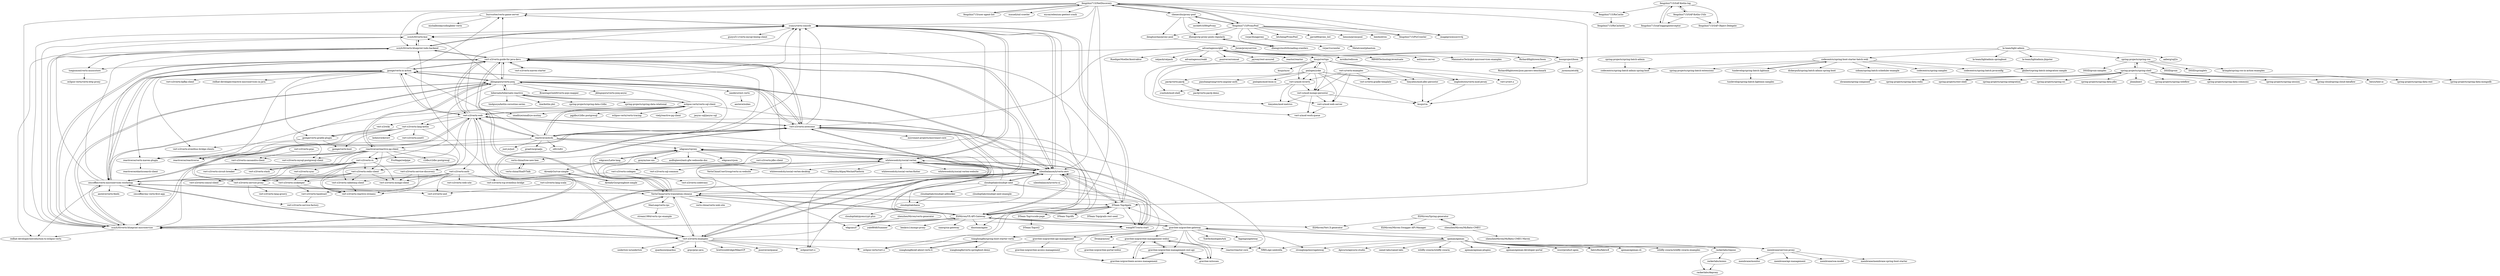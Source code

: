 digraph G {
"burrsutter/vertx-game-server" -> "yunyu/vertx-console"
"burrsutter/vertx-game-server" -> "sczyh30/vertx-kue"
"burrsutter/vertx-game-server" -> "michalboska/codingbeer-vertx"
"jponge/vertx-in-action" -> "vert-x3/vertx-guide-for-java-devs"
"jponge/vertx-in-action" -> "jklingsporn/vertx-jooq"
"jponge/vertx-in-action" -> "reactiverse/reactiverse"
"jponge/vertx-in-action" -> "vert-x3/vertx-kafka-client"
"jponge/vertx-in-action" -> "cescoffier/vertx-microservices-workshop"
"jponge/vertx-in-action" -> "vert-x3/vertx-eventbus-bridge-clients"
"jponge/vertx-in-action" -> "vert-x3/vertx-awesome"
"jponge/vertx-in-action" -> "burrsutter/vertx-game-server"
"jponge/vertx-in-action" -> "jponge/vertx-gradle-plugin"
"jponge/vertx-in-action" -> "vert-x3/vertx-web"
"jponge/vertx-in-action" -> "redhat-developer/reactive-microservices-in-java"
"jponge/vertx-in-action" -> "reactiverse/vertx-maven-plugin"
"vert-x3/vertx-awesome" -> "vert-x3/vertx-examples"
"vert-x3/vertx-awesome" -> "vert-x3/vertx-web"
"vert-x3/vertx-awesome" -> "sczyh30/vertx-blueprint-microservice"
"vert-x3/vertx-awesome" -> "vert-x3/vertx-guide-for-java-devs"
"vert-x3/vertx-awesome" -> "eclipse/vert.x" ["e"=1]
"vert-x3/vertx-awesome" -> "eclipse-vertx/vert.x" ["e"=1]
"vert-x3/vertx-awesome" -> "silentbalanceyh/vertx-zero"
"vert-x3/vertx-awesome" -> "jklingsporn/vertx-jooq"
"vert-x3/vertx-awesome" -> "cescoffier/vertx-microservices-workshop"
"vert-x3/vertx-awesome" -> "jponge/vertx-in-action"
"vert-x3/vertx-awesome" -> "VertxChina/vertx-translation-chinese"
"vert-x3/vertx-awesome" -> "yunyu/vertx-console"
"vert-x3/vertx-awesome" -> "reactiverse/es4x"
"vert-x3/vertx-awesome" -> "micronaut-projects/micronaut-core" ["e"=1]
"vert-x3/vertx-awesome" -> "reactor/reactor-core" ["e"=1]
"codecentric/spring-boot-starter-batch-web" -> "tuxdevelop/spring-batch-lightmin"
"codecentric/spring-boot-starter-batch-web" -> "codecentric/spring-batch-admin-spring-boot"
"codecentric/spring-boot-starter-batch-web" -> "sidnan/spring-batch-scheduler-example"
"codecentric/spring-boot-starter-batch-web" -> "codecentric/spring-samples"
"codecentric/spring-boot-starter-batch-web" -> "codecentric/spring-batch-javaconfig"
"codecentric/spring-boot-starter-batch-web" -> "ghillert/spring-batch-integration-sample"
"codecentric/spring-boot-starter-batch-web" -> "spring-projects/spring-batch-extensions" ["e"=1]
"codecentric/spring-boot-starter-batch-web" -> "dickerpulli/spring-batch-admin-spring-boot"
"la-team/light-admin" -> "la-team/lightadmin-springboot"
"la-team/light-admin" -> "la-team/lightadmin-jhipster"
"la-team/light-admin" -> "spring-projects/spring-roo"
"la-team/light-admin" -> "boonproject/boon"
"la-team/light-admin" -> "aaberg/sql2o" ["e"=1]
"la-team/light-admin" -> "codecentric/spring-boot-starter-batch-web"
"spring-projects/rest-shell" -> "spring-projects/spring-shell"
"spring-projects/spring-shell" -> "spring-projects/rest-shell"
"spring-projects/spring-shell" -> "spring-projects/spring-integration" ["e"=1]
"spring-projects/spring-shell" -> "spring-projects/spring-ws" ["e"=1]
"spring-projects/spring-shell" -> "spring-projects/spring-data-jdbc" ["e"=1]
"spring-projects/spring-shell" -> "jline/jline3" ["e"=1]
"spring-projects/spring-shell" -> "spring-projects/spring-webflow" ["e"=1]
"spring-projects/spring-shell" -> "spring-projects/spring-data-commons" ["e"=1]
"spring-projects/spring-shell" -> "spring-projects/spring-session" ["e"=1]
"spring-projects/spring-shell" -> "spring-cloud/spring-cloud-dataflow" ["e"=1]
"spring-projects/spring-shell" -> "beryx/text-io" ["e"=1]
"spring-projects/spring-shell" -> "spring-projects/spring-roo"
"spring-projects/spring-shell" -> "spring-projects/spring-data-rest" ["e"=1]
"spring-projects/spring-shell" -> "spring-projects/spring-data-mongodb" ["e"=1]
"spring-projects/spring-shell" -> "sbrannen/spring-composed"
"spring-projects/spring-shell" -> "spring-projects/spring-data-redis" ["e"=1]
"sczyh30/vertx-blueprint-microservice" -> "sczyh30/vertx-blueprint-todo-backend"
"sczyh30/vertx-blueprint-microservice" -> "vert-x3/vertx-guide-for-java-devs"
"sczyh30/vertx-blueprint-microservice" -> "vert-x3/vertx-awesome"
"sczyh30/vertx-blueprint-microservice" -> "silentbalanceyh/vertx-zero"
"sczyh30/vertx-blueprint-microservice" -> "cescoffier/vertx-microservices-workshop"
"sczyh30/vertx-blueprint-microservice" -> "vert-x3/vertx-examples"
"sczyh30/vertx-blueprint-microservice" -> "sczyh30/vertx-kue"
"sczyh30/vertx-blueprint-microservice" -> "jklingsporn/vertx-jooq"
"sczyh30/vertx-blueprint-microservice" -> "VertxChina/vertx-translation-chinese"
"sczyh30/vertx-blueprint-microservice" -> "yunyu/vertx-console"
"sczyh30/vertx-blueprint-microservice" -> "vert-x3/vertx-web"
"sczyh30/vertx-blueprint-microservice" -> "whitewoodcity/social-vertex"
"sczyh30/vertx-blueprint-microservice" -> "EliMirren/VX-API-Gateway"
"sczyh30/vertx-blueprint-microservice" -> "jponge/vertx-in-action"
"sczyh30/vertx-blueprint-microservice" -> "redhat-developer/introduction-to-eclipse-vertx"
"kuujo/vertigo" -> "kuujo/via"
"kuujo/vertigo" -> "englishtown/vertx-mod-jersey"
"kuujo/vertigo" -> "kuujo/xync"
"kuujo/vertigo" -> "pmlopes/yoke"
"kuujo/vertigo" -> "vert-x/mod-rxvertx"
"kuujo/vertigo" -> "crashub/mod-shell"
"kuujo/vertigo" -> "vert-x/mod-mongo-persistor"
"kuujo/vertigo" -> "timyates/mod-jdbc-persistor"
"kuujo/vertigo" -> "timyates/mod-metrics"
"kuujo/vertigo" -> "vert-x/mod-work-queue"
"shenzhenMirren/MyBatis-CMEU" -> "EliMirren/Spring-generator"
"shenzhenMirren/MyBatis-CMEU" -> "shenzhenMirren/MyBatis-CMEU-Maven"
"dhengyi/multithreading-crawlers" -> "dhengyi/ip-proxy-pools-regularly"
"chenerzhu/proxy-pool" -> "fengzhizi715/ProxyPool"
"chenerzhu/proxy-pool" -> "asche910/HttpProxy"
"chenerzhu/proxy-pool" -> "dhengyi/ip-proxy-pools-regularly"
"chenerzhu/proxy-pool" -> "denghuichao/proxy-pool"
"chenerzhu/proxy-pool" -> "fengzhizi715/NetDiscovery"
"fengzhizi715/user-agent-list" -> "fengzhizi715/NetDiscovery"
"gravitee-io/gravitee-gateway" -> "gravitee-io/gravitee-management-webui"
"gravitee-io/gravitee-gateway" -> "gravitee-io/gravitee-management-rest-api"
"gravitee-io/gravitee-gateway" -> "gravitee-io/graviteeio-access-management"
"gravitee-io/gravitee-gateway" -> "gravitee-io/issues"
"gravitee-io/gravitee-gateway" -> "EliMirren/VX-API-Gateway"
"gravitee-io/gravitee-gateway" -> "Dromara/soul" ["e"=1]
"gravitee-io/gravitee-gateway" -> "apiman/apiman"
"gravitee-io/gravitee-gateway" -> "DTeam-Top/dgate"
"gravitee-io/gravitee-gateway" -> "NREL/api-umbrella" ["e"=1]
"gravitee-io/gravitee-gateway" -> "silentbalanceyh/vertx-zero"
"gravitee-io/gravitee-gateway" -> "TykTechnologies/tyk" ["e"=1]
"gravitee-io/gravitee-gateway" -> "strongloop/microgateway" ["e"=1]
"gravitee-io/gravitee-gateway" -> "gravitee-io/gravitee-api-management"
"gravitee-io/gravitee-gateway" -> "membrane/service-proxy"
"gravitee-io/gravitee-gateway" -> "fagongzi/gateway" ["e"=1]
"jklingsporn/vertx-jooq" -> "reactiverse/reactive-pg-client"
"jklingsporn/vertx-jooq" -> "BraintagsGmbH/vertx-pojo-mapper"
"jklingsporn/vertx-jooq" -> "sczyh30/vertx-blueprint-microservice"
"jklingsporn/vertx-jooq" -> "reactiverse/vertx-maven-plugin"
"jklingsporn/vertx-jooq" -> "jklingsporn/vertx-jooq-async"
"jklingsporn/vertx-jooq" -> "cescoffier/vertx-microservices-workshop"
"jklingsporn/vertx-jooq" -> "silentbalanceyh/vertx-zero"
"jklingsporn/vertx-jooq" -> "jponge/vertx-in-action"
"jklingsporn/vertx-jooq" -> "zandero/rest.vertx"
"jklingsporn/vertx-jooq" -> "sczyh30/vertx-kue"
"jklingsporn/vertx-jooq" -> "yunyu/vertx-console"
"jklingsporn/vertx-jooq" -> "vert-x3/vertx-guide-for-java-devs"
"jklingsporn/vertx-jooq" -> "vert-x3/vertx-awesome"
"jklingsporn/vertx-jooq" -> "hibernate/hibernate-reactive"
"jklingsporn/vertx-jooq" -> "vert-x3/vertx-rx"
"vert-x3/vertx-examples" -> "vert-x3/vertx-awesome"
"vert-x3/vertx-examples" -> "eclipse/vert.x" ["e"=1]
"vert-x3/vertx-examples" -> "eclipse-vertx/vert.x" ["e"=1]
"vert-x3/vertx-examples" -> "vert-x3/vertx-web"
"vert-x3/vertx-examples" -> "sczyh30/vertx-blueprint-microservice"
"vert-x3/vertx-examples" -> "vert-x3/vertx-guide-for-java-devs"
"vert-x3/vertx-examples" -> "VertxChina/vertx-translation-chinese"
"vert-x3/vertx-examples" -> "silentbalanceyh/vertx-zero"
"vert-x3/vertx-examples" -> "cescoffier/vertx-microservices-workshop"
"vert-x3/vertx-examples" -> "reactor/reactor-core" ["e"=1]
"vert-x3/vertx-examples" -> "puniverse/quasar" ["e"=1]
"vert-x3/vertx-examples" -> "undertow-io/undertow" ["e"=1]
"vert-x3/vertx-examples" -> "quarkusio/quarkus" ["e"=1]
"vert-x3/vertx-examples" -> "grpc/grpc-java" ["e"=1]
"vert-x3/vertx-examples" -> "brettwooldridge/HikariCP" ["e"=1]
"EliMirren/VX-API-Gateway" -> "silentbalanceyh/vertx-zero"
"EliMirren/VX-API-Gateway" -> "DTeam-Top/dgate"
"EliMirren/VX-API-Gateway" -> "whitewoodcity/social-vertex"
"EliMirren/VX-API-Gateway" -> "wang007/vertx-start"
"EliMirren/VX-API-Gateway" -> "yunyu/vertx-console"
"EliMirren/VX-API-Gateway" -> "VertxChina/vertx-translation-chinese"
"EliMirren/VX-API-Gateway" -> "yale8848/Summer"
"EliMirren/VX-API-Gateway" -> "wkgcass/f"
"EliMirren/VX-API-Gateway" -> "EliMirren/Vert.X-generator"
"EliMirren/VX-API-Gateway" -> "gravitee-io/gravitee-gateway"
"EliMirren/VX-API-Gateway" -> "sczyh30/vertx-blueprint-microservice"
"EliMirren/VX-API-Gateway" -> "wkgcass/vproxy"
"EliMirren/VX-API-Gateway" -> "benkris1/mongo-proxy"
"EliMirren/VX-API-Gateway" -> "siaorg/sia-gateway" ["e"=1]
"EliMirren/VX-API-Gateway" -> "dinstone/agate"
"sczyh30/vertx-blueprint-todo-backend" -> "sczyh30/vertx-kue"
"sczyh30/vertx-blueprint-todo-backend" -> "sczyh30/vertx-blueprint-microservice"
"sczyh30/vertx-blueprint-todo-backend" -> "redhat-developer/introduction-to-eclipse-vertx"
"sczyh30/vertx-blueprint-todo-backend" -> "vert-x3/vertx-guide-for-java-devs"
"sczyh30/vertx-blueprint-todo-backend" -> "tsegismont/vertx-musicstore"
"sczyh30/vertx-blueprint-todo-backend" -> "yunyu/vertx-console"
"vert-x3/vertx-service-discovery" -> "vert-x3/vertx-reactive-streams"
"vert-x3/vertx-service-discovery" -> "vert-x3/vertx-mongo-client"
"fengzhizi715/saf-logginginterceptor" -> "fengzhizi715/SAF-Kotlin-log"
"gravitee-io/graviteeio-access-management" -> "gravitee-io/gravitee-management-webui"
"gravitee-io/graviteeio-access-management" -> "gravitee-io/gravitee-management-rest-api"
"vert-x3/vertx-web" -> "vert-x3/vertx-awesome"
"vert-x3/vertx-web" -> "vert-x3/vertx-examples"
"vert-x3/vertx-web" -> "vert-x3/vertx-rx"
"vert-x3/vertx-web" -> "eclipse-vertx/vert.x" ["e"=1]
"vert-x3/vertx-web" -> "vert-x3/vertx-guide-for-java-devs"
"vert-x3/vertx-web" -> "eclipse/vert.x" ["e"=1]
"vert-x3/vertx-web" -> "sczyh30/vertx-blueprint-microservice"
"vert-x3/vertx-web" -> "vert-x3/vertx-auth"
"vert-x3/vertx-web" -> "reactiverse/es4x"
"vert-x3/vertx-web" -> "jponge/vertx-in-action"
"vert-x3/vertx-web" -> "vert-x3/vertx-lang-kotlin"
"vert-x3/vertx-web" -> "vert-x3/vertx-redis-client"
"vert-x3/vertx-web" -> "eclipse-vertx/vertx-sql-client"
"vert-x3/vertx-web" -> "vert-x3/wiki"
"vert-x3/vertx-web" -> "yunyu/vertx-console"
"fengzhizi715/ProxyPool" -> "fengzhizi715/NetDiscovery"
"fengzhizi715/ProxyPool" -> "chenerzhu/proxy-pool"
"fengzhizi715/ProxyPool" -> "denghuichao/proxy-pool"
"fengzhizi715/ProxyPool" -> "virjar/dungproxy"
"fengzhizi715/ProxyPool" -> "fengzhizi715/PicCrawler"
"fengzhizi715/ProxyPool" -> "letcheng/ProxyPool"
"fengzhizi715/ProxyPool" -> "gavin66/proxy_list" ["e"=1]
"fengzhizi715/ProxyPool" -> "dhengyi/ip-proxy-pools-regularly"
"fengzhizi715/ProxyPool" -> "dhengyi/multithreading-crawlers"
"fengzhizi715/ProxyPool" -> "henson/proxypool" ["e"=1]
"fengzhizi715/ProxyPool" -> "biezhi/elves" ["e"=1]
"fengzhizi715/ProxyPool" -> "imageprocessor/cv4j" ["e"=1]
"denghuichao/proxy-pool" -> "Jwnie/proxyservice"
"reactiverse/es4x" -> "vert-x3/vertx-web"
"reactiverse/es4x" -> "just-js/just" ["e"=1]
"reactiverse/es4x" -> "graalvm/graaljs" ["e"=1]
"reactiverse/es4x" -> "vert-x3/vertx-awesome"
"reactiverse/es4x" -> "silentbalanceyh/vertx-zero"
"reactiverse/es4x" -> "whitewoodcity/social-vertex"
"reactiverse/es4x" -> "jklingsporn/vertx-jooq"
"reactiverse/es4x" -> "reactiverse/vertx-maven-plugin"
"reactiverse/es4x" -> "reactiverse/reactive-pg-client"
"reactiverse/es4x" -> "jponge/vertx-in-action"
"reactiverse/es4x" -> "wkgcass/vproxy"
"reactiverse/es4x" -> "eclipse-vertx/vertx-sql-client"
"reactiverse/es4x" -> "vert-x3/vertx-guide-for-java-devs"
"reactiverse/es4x" -> "sifrr/sifrr" ["e"=1]
"reactiverse/es4x" -> "yunyu/vertx-console"
"VertxChina/vertx-translation-chinese" -> "silentbalanceyh/vertx-zero"
"VertxChina/vertx-translation-chinese" -> "whitewoodcity/social-vertex"
"VertxChina/vertx-translation-chinese" -> "EliMirren/VX-API-Gateway"
"VertxChina/vertx-translation-chinese" -> "DTeam-Top/dgate"
"VertxChina/vertx-translation-chinese" -> "sczyh30/vertx-blueprint-microservice"
"VertxChina/vertx-translation-chinese" -> "vert-x3/vertx-guide-for-java-devs"
"VertxChina/vertx-translation-chinese" -> "wang007/vertx-start"
"VertxChina/vertx-translation-chinese" -> "vert-x3/vertx-examples"
"VertxChina/vertx-translation-chinese" -> "yunyu/vertx-console"
"VertxChina/vertx-translation-chinese" -> "cescoffier/vertx-microservices-workshop"
"VertxChina/vertx-translation-chinese" -> "sczyh30/vertx-blueprint-todo-backend"
"VertxChina/vertx-translation-chinese" -> "vertx-china/vertx-web-site"
"VertxChina/vertx-translation-chinese" -> "vert-x3/vertx-awesome"
"VertxChina/vertx-translation-chinese" -> "MaxLeap/vertx-rpc"
"VertxChina/vertx-translation-chinese" -> "wkgcass/vproxy"
"cloudoptlab/cloudopt-next" -> "cloudoptlab/cloudopt-next-example"
"cloudoptlab/cloudopt-next" -> "whitewoodcity/social-vertex"
"cloudoptlab/cloudopt-next" -> "cloudoptlab/cloudopt-adblocker"
"cloudoptlab/cloudopt-next" -> "silentbalanceyh/vertx-zero"
"cloudoptlab/cloudopt-next" -> "wanghongfei/spring-boot-starter-vertx"
"cloudoptlab/cloudopt-next" -> "cloudoptlab/baize"
"cloudoptlab/cloudopt-next" -> "wang007/vertx-start"
"silentbalanceyh/vertx-zero" -> "whitewoodcity/social-vertex"
"silentbalanceyh/vertx-zero" -> "EliMirren/VX-API-Gateway"
"silentbalanceyh/vertx-zero" -> "sczyh30/vertx-blueprint-microservice"
"silentbalanceyh/vertx-zero" -> "VertxChina/vertx-translation-chinese"
"silentbalanceyh/vertx-zero" -> "wkgcass/vproxy"
"silentbalanceyh/vertx-zero" -> "yunyu/vertx-console"
"silentbalanceyh/vertx-zero" -> "wang007/vertx-start"
"silentbalanceyh/vertx-zero" -> "DTeam-Top/dgate"
"silentbalanceyh/vertx-zero" -> "vert-x3/vertx-guide-for-java-devs"
"silentbalanceyh/vertx-zero" -> "jklingsporn/vertx-jooq"
"silentbalanceyh/vertx-zero" -> "vert-x3/vertx-awesome"
"silentbalanceyh/vertx-zero" -> "cescoffier/vertx-microservices-workshop"
"silentbalanceyh/vertx-zero" -> "silentbalanceyh/vertx-ui"
"silentbalanceyh/vertx-zero" -> "wkgcass/f"
"silentbalanceyh/vertx-zero" -> "cloudoptlab/cloudopt-next"
"fengzhizi715/SAF-Kotlin-log" -> "fengzhizi715/saf-logginginterceptor"
"fengzhizi715/SAF-Kotlin-log" -> "fengzhizi715/SAF-Kotlin-Utils"
"fengzhizi715/SAF-Kotlin-log" -> "fengzhizi715/SAF-Object-Delegate"
"fengzhizi715/SAF-Kotlin-log" -> "fengzhizi715/RxCache"
"DTeam-Top/vscode-page" -> "DTeam-Top/st2"
"vert-x3/vertx-guide-for-java-devs" -> "sczyh30/vertx-blueprint-microservice"
"vert-x3/vertx-guide-for-java-devs" -> "vert-x3/vertx-awesome"
"vert-x3/vertx-guide-for-java-devs" -> "vert-x3/vertx-examples"
"vert-x3/vertx-guide-for-java-devs" -> "sczyh30/vertx-blueprint-todo-backend"
"vert-x3/vertx-guide-for-java-devs" -> "vert-x3/vertx-maven-starter"
"vert-x3/vertx-guide-for-java-devs" -> "cescoffier/vertx-microservices-workshop"
"vert-x3/vertx-guide-for-java-devs" -> "silentbalanceyh/vertx-zero"
"vert-x3/vertx-guide-for-java-devs" -> "burrsutter/vertx-game-server"
"vert-x3/vertx-guide-for-java-devs" -> "jponge/vertx-in-action"
"vert-x3/vertx-guide-for-java-devs" -> "vert-x3/vertx-web"
"vert-x3/vertx-guide-for-java-devs" -> "yunyu/vertx-console"
"vert-x3/vertx-guide-for-java-devs" -> "jklingsporn/vertx-jooq"
"vert-x3/vertx-guide-for-java-devs" -> "whitewoodcity/social-vertex"
"vert-x3/vertx-guide-for-java-devs" -> "VertxChina/vertx-translation-chinese"
"vert-x3/vertx-guide-for-java-devs" -> "tsegismont/vertx-musicstore"
"fengzhizi715/NetDiscovery" -> "fengzhizi715/ProxyPool"
"fengzhizi715/NetDiscovery" -> "fengzhizi715/PicCrawler"
"fengzhizi715/NetDiscovery" -> "yunyu/vertx-console"
"fengzhizi715/NetDiscovery" -> "fengzhizi715/user-agent-list"
"fengzhizi715/NetDiscovery" -> "silentbalanceyh/vertx-zero"
"fengzhizi715/NetDiscovery" -> "burrsutter/vertx-game-server"
"fengzhizi715/NetDiscovery" -> "EliMirren/VX-API-Gateway"
"fengzhizi715/NetDiscovery" -> "sczyh30/vertx-blueprint-todo-backend"
"fengzhizi715/NetDiscovery" -> "chenerzhu/proxy-pool"
"fengzhizi715/NetDiscovery" -> "imageprocessor/cv4j" ["e"=1]
"fengzhizi715/NetDiscovery" -> "xuxueli/xxl-crawler" ["e"=1]
"fengzhizi715/NetDiscovery" -> "fengzhizi715/RxCache"
"fengzhizi715/NetDiscovery" -> "wycm/selenium-geetest-crack" ["e"=1]
"fengzhizi715/NetDiscovery" -> "DTeam-Top/dgate"
"fengzhizi715/NetDiscovery" -> "sczyh30/vertx-blueprint-microservice"
"AlreadyGo/springboot-simple" -> "AlreadyGo/vue-simple"
"AlreadyGo/vue-simple" -> "AlreadyGo/springboot-simple"
"wkgcass/Latte-lang" -> "wkgcass/vproxy"
"wkgcass/Latte-lang" -> "AlreadyGo/vue-simple"
"EliMirren/Spring-generator" -> "shenzhenMirren/MyBatis-CMEU"
"EliMirren/Spring-generator" -> "EliMirren/Mirren-Swagger-API-Manager"
"EliMirren/Spring-generator" -> "EliMirren/Vert.X-generator"
"englishtown/vertx-mod-jersey" -> "kuujo/via"
"cloudoptlab/baize" -> "cloudoptlab/pyencrypt-plus"
"cloudoptlab/cloudopt-adblocker" -> "cloudoptlab/baize"
"tuxdevelop/spring-batch-lightmin" -> "tuxdevelop/spring-batch-lightmin-samples"
"tuxdevelop/spring-batch-lightmin" -> "codecentric/spring-boot-starter-batch-web"
"eclipse-vertx/vertx-sql-client" -> "vert-x3/vertx-mysql-postgresql-client"
"eclipse-vertx/vertx-sql-client" -> "jklingsporn/vertx-jooq"
"eclipse-vertx/vertx-sql-client" -> "vert-x3/vertx-web"
"eclipse-vertx/vertx-sql-client" -> "hibernate/hibernate-reactive"
"eclipse-vertx/vertx-sql-client" -> "vietj/reactive-pg-client"
"eclipse-vertx/vertx-sql-client" -> "jasync-sql/jasync-sql" ["e"=1]
"eclipse-vertx/vertx-sql-client" -> "smallrye/smallrye-mutiny" ["e"=1]
"eclipse-vertx/vertx-sql-client" -> "pgjdbc/r2dbc-postgresql" ["e"=1]
"eclipse-vertx/vertx-sql-client" -> "vert-x3/vertx-lang-kotlin"
"eclipse-vertx/vertx-sql-client" -> "eclipse-vertx/vertx-tracing"
"eclipse-vertx/vertx-sql-client" -> "reactiverse/es4x"
"eclipse-vertx/vertx-sql-client" -> "silentbalanceyh/vertx-zero"
"whitewoodcity/social-vertex" -> "whitewoodcity/social-vertex-flutter"
"whitewoodcity/social-vertex" -> "wkgcass/vproxy"
"whitewoodcity/social-vertex" -> "whitewoodcity/social-vertex-website"
"whitewoodcity/social-vertex" -> "silentbalanceyh/vertx-zero"
"whitewoodcity/social-vertex" -> "wang007/vertx-start"
"whitewoodcity/social-vertex" -> "VertxChinaUserGroup/vertx-cn-website"
"whitewoodcity/social-vertex" -> "yunyu/vertx-console"
"whitewoodcity/social-vertex" -> "EliMirren/VX-API-Gateway"
"whitewoodcity/social-vertex" -> "whitewoodcity/social-vertex-desktop"
"whitewoodcity/social-vertex" -> "Leibnizhu/AlipayWechatPlatform"
"vert-x/vertx-examples" -> "vert-x/vertx-gradle-template"
"vert-x/vertx-examples" -> "vert-x/mod-mongo-persistor"
"vert-x/vertx-examples" -> "vert-x/mod-rxvertx"
"vert-x/vertx-examples" -> "vert-x/vert.x" ["e"=1]
"vert-x/vertx-examples" -> "vert-x/mod-web-server"
"cescoffier/vertx-microservices-workshop" -> "sczyh30/vertx-blueprint-microservice"
"cescoffier/vertx-microservices-workshop" -> "vert-x3/vertx-guide-for-java-devs"
"cescoffier/vertx-microservices-workshop" -> "jklingsporn/vertx-jooq"
"cescoffier/vertx-microservices-workshop" -> "silentbalanceyh/vertx-zero"
"cescoffier/vertx-microservices-workshop" -> "sczyh30/vertx-blueprint-todo-backend"
"cescoffier/vertx-microservices-workshop" -> "sczyh30/vertx-kue"
"cescoffier/vertx-microservices-workshop" -> "whitewoodcity/social-vertex"
"cescoffier/vertx-microservices-workshop" -> "jponge/vertx-in-action"
"cescoffier/vertx-microservices-workshop" -> "aesteve/vertx-feeds"
"cescoffier/vertx-microservices-workshop" -> "vert-x3/vertx-awesome"
"cescoffier/vertx-microservices-workshop" -> "cescoffier/my-vertx-first-app"
"cescoffier/vertx-microservices-workshop" -> "wang007/vertx-start"
"cescoffier/vertx-microservices-workshop" -> "VertxChina/vertx-translation-chinese"
"cescoffier/vertx-microservices-workshop" -> "redhat-developer/introduction-to-eclipse-vertx"
"cescoffier/vertx-microservices-workshop" -> "vert-x3/vertx-examples"
"apiman/apiman" -> "NREL/api-umbrella" ["e"=1]
"apiman/apiman" -> "apiman/apiman-plugins"
"apiman/apiman" -> "apiman/apiman-developer-portal"
"apiman/apiman" -> "gravitee-io/gravitee-gateway"
"apiman/apiman" -> "wso2/product-apim" ["e"=1]
"apiman/apiman" -> "membrane/service-proxy"
"apiman/apiman" -> "rackerlabs/repose"
"apiman/apiman" -> "strongloop/microgateway" ["e"=1]
"apiman/apiman" -> "fabric8io/fabric8" ["e"=1]
"apiman/apiman" -> "apiman/apiman-cli"
"apiman/apiman" -> "wildfly-swarm/wildfly-swarm-examples" ["e"=1]
"apiman/apiman" -> "Apicurio/apicurio-studio" ["e"=1]
"apiman/apiman" -> "camel-labs/camel-labs"
"apiman/apiman" -> "wildfly-swarm/wildfly-swarm" ["e"=1]
"vert-x3/vertx-jdbc-client" -> "vert-x3/vertx-sql-common"
"vert-x3/vertx-jdbc-client" -> "vert-x3/vertx-codegen"
"virjar/dungproxy" -> "virjar/vscrawler"
"virjar/dungproxy" -> "Metatronxl/phantom"
"dhengyi/ip-proxy-pools-regularly" -> "dhengyi/multithreading-crawlers"
"DTeam-Top/dgate" -> "EliMirren/VX-API-Gateway"
"DTeam-Top/dgate" -> "DTeam-Top/dfx"
"DTeam-Top/dgate" -> "yunyu/vertx-console"
"DTeam-Top/dgate" -> "silentbalanceyh/vertx-zero"
"DTeam-Top/dgate" -> "DTeam-Top/vscode-page"
"DTeam-Top/dgate" -> "sczyh30/vertx-kue"
"DTeam-Top/dgate" -> "VertxChina/vertx-translation-chinese"
"DTeam-Top/dgate" -> "wang007/vertx-start"
"DTeam-Top/dgate" -> "DTeam-Top/grails-rest-seed"
"DTeam-Top/dgate" -> "dinstone/agate"
"shenzhenMirren/vertx-generator" -> "wkgcass/f"
"spring-projects/spring-roo" -> "DISID/gvnix"
"spring-projects/spring-roo" -> "DISID/springlets"
"spring-projects/spring-roo" -> "krimple/spring-roo-in-action-examples"
"spring-projects/spring-roo" -> "spring-projects/spring-shell"
"spring-projects/spring-roo" -> "DISID/gvnix-samples"
"MaxLeap/vertx-rpc" -> "stream1984/vertx-rpc-example"
"vert-x3/wiki" -> "jponge/vertx-gradle-plugin"
"fengzhizi715/SAF-Kotlin-Utils" -> "fengzhizi715/SAF-Kotlin-log"
"fengzhizi715/SAF-Kotlin-Utils" -> "fengzhizi715/SAF-Object-Delegate"
"fengzhizi715/SAF-Kotlin-Utils" -> "fengzhizi715/saf-logginginterceptor"
"rackerlabs/repose" -> "rackerlabs/deproxy"
"rackerlabs/repose" -> "rackerlabs/mimic"
"spring-projects/spring-batch-admin" -> "codecentric/spring-batch-admin-spring-boot"
"hibernate/hibernate-reactive" -> "jklingsporn/vertx-jooq"
"hibernate/hibernate-reactive" -> "line/kotlin-jdsl" ["e"=1]
"hibernate/hibernate-reactive" -> "smallrye/smallrye-mutiny" ["e"=1]
"hibernate/hibernate-reactive" -> "eclipse-vertx/vertx-sql-client"
"hibernate/hibernate-reactive" -> "spring-projects/spring-data-r2dbc" ["e"=1]
"hibernate/hibernate-reactive" -> "spring-projects/spring-data-relational" ["e"=1]
"hibernate/hibernate-reactive" -> "tmdgusya/kotlin-coroutine-series" ["e"=1]
"vert-x3/vertx-rx" -> "vert-x3/vertx-reactive-streams"
"vert-x3/vertx-rx" -> "vert-x3/vertx-rabbitmq-client"
"vert-x3/vertx-rx" -> "vert-x3/vertx-stack"
"vert-x3/vertx-rx" -> "vert-x3/vertx-service-proxy"
"vert-x3/vertx-rx" -> "vert-x3/vertx-mongo-client"
"vert-x3/vertx-rx" -> "vert-x3/vertx-sync"
"vert-x3/vertx-rx" -> "vert-x3/vertx-circuit-breaker"
"vert-x3/vertx-rx" -> "vert-x3/vertx-consul-client"
"vert-x3/vertx-rx" -> "vert-x3/vertx-redis-client"
"yunyu/vertx-console" -> "burrsutter/vertx-game-server"
"yunyu/vertx-console" -> "sczyh30/vertx-kue"
"yunyu/vertx-console" -> "whitewoodcity/social-vertex"
"yunyu/vertx-console" -> "silentbalanceyh/vertx-zero"
"yunyu/vertx-console" -> "DTeam-Top/dgate"
"yunyu/vertx-console" -> "sczyh30/vertx-blueprint-todo-backend"
"yunyu/vertx-console" -> "guoyu511/vertx-mysql-binlog-client"
"advantageous/qbit" -> "boonproject/boon"
"advantageous/qbit" -> "MammatusTech/qbit-microservices-examples"
"advantageous/qbit" -> "RichardHightower/boon"
"advantageous/qbit" -> "RuedigerMoeller/kontraktor" ["e"=1]
"advantageous/qbit" -> "ratpack/ratpack" ["e"=1]
"advantageous/qbit" -> "advantageous/reakt"
"advantageous/qbit" -> "vert-x3/vertx-awesome"
"advantageous/qbit" -> "puniverse/comsat" ["e"=1]
"advantageous/qbit" -> "jayway/rest-assured" ["e"=1]
"advantageous/qbit" -> "reactor/reactor" ["e"=1]
"advantageous/qbit" -> "mrniko/redisson" ["e"=1]
"advantageous/qbit" -> "kuujo/vertigo"
"advantageous/qbit" -> "RBMHTechnology/eventuate" ["e"=1]
"advantageous/qbit" -> "aol/micro-server" ["e"=1]
"advantageous/qbit" -> "vert-x3/vertx-guide-for-java-devs"
"wang007/vertx-start" -> "wanghongfei/spring-boot-starter-vertx"
"wang007/vertx-start" -> "whitewoodcity/social-vertex"
"wanghongfei/spring-boot-starter-vertx" -> "wanghongfei/all-about-vertx-4"
"wanghongfei/spring-boot-starter-vertx" -> "wanghongfei/vertx-springboot-demo"
"sczyh30/vertx-kue" -> "sczyh30/vertx-blueprint-todo-backend"
"reactiverse/reactive-pg-client" -> "jklingsporn/vertx-jooq"
"reactiverse/reactive-pg-client" -> "FroMage/redpipe"
"reactiverse/reactive-pg-client" -> "vert-x3/vertx-zookeeper"
"reactiverse/reactive-pg-client" -> "reactiverse/vertx-maven-plugin"
"reactiverse/reactive-pg-client" -> "reactiverse/reactiverse"
"reactiverse/reactive-pg-client" -> "vert-x3/vertx-mysql-postgresql-client"
"reactiverse/reactive-pg-client" -> "vert-x3/vertx-circuit-breaker"
"reactiverse/reactive-pg-client" -> "vert-x3/vertx-service-proxy"
"reactiverse/reactive-pg-client" -> "vert-x3/vertx-redis-client"
"reactiverse/reactive-pg-client" -> "vert-x3/vertx-service-discovery"
"reactiverse/reactive-pg-client" -> "vert-x3/vertx-rx"
"reactiverse/reactive-pg-client" -> "vert-x3/vertx-cassandra-client"
"reactiverse/reactive-pg-client" -> "r2dbc/r2dbc-postgresql" ["e"=1]
"zandero/rest.vertx" -> "aesteve/nubes"
"boonproject/boon" -> "advantageous/qbit"
"boonproject/boon" -> "RichardHightower/json-parsers-benchmark"
"boonproject/boon" -> "jurmous/etcd4j" ["e"=1]
"wanghongfei/all-about-vertx-4" -> "wanghongfei/spring-boot-starter-vertx"
"vert-x3/vertx-hazelcast" -> "vert-x3/vertx-service-factory"
"vert-x3/vertx-maven-starter" -> "vert-x3/vertx-guide-for-java-devs"
"vert-x3/vertx-lang-kotlin" -> "kohesive/kovert" ["e"=1]
"vert-x3/vertx-lang-kotlin" -> "reactiverse/vertx-maven-plugin"
"vert-x3/vertx-lang-kotlin" -> "reactiverse/reactiverse"
"vert-x3/vertx-lang-kotlin" -> "vert-x3/vertx-redis-client"
"vert-x3/vertx-lang-kotlin" -> "vert-x3/vertx-junit5"
"vert-x3/vertx-lang-kotlin" -> "jponge/vertx-boot"
"vert-x3/vertx-lang-kotlin" -> "jponge/vertx-gradle-plugin"
"fengzhizi715/RxCache" -> "fengzhizi715/RxCache4a"
"wkgcass/vproxy" -> "wkgcass/f"
"wkgcass/vproxy" -> "whitewoodcity/social-vertex"
"wkgcass/vproxy" -> "wkgcass/vjson"
"wkgcass/vproxy" -> "gcnyin/raw-nio"
"wkgcass/vproxy" -> "asdltqlawsl/anti-gfw-websocks-doc"
"wkgcass/vproxy" -> "vertx-china/tree-new-bee"
"wkgcass/vproxy" -> "wkgcass/Latte-lang"
"membrane/service-proxy" -> "membrane/soa-model"
"membrane/service-proxy" -> "membrane/membrane-spring-boot-starter"
"membrane/service-proxy" -> "membrane/monitor"
"membrane/service-proxy" -> "membrane/api-management"
"gravitee-io/gravitee-api-management" -> "gravitee-io/gravitee-access-management"
"gravitee-io/gravitee-api-management" -> "gravitee-io/graviteeio-access-management"
"vert-x3/vertx-redis-client" -> "vert-x3/vertx-mongo-client"
"vert-x3/vertx-redis-client" -> "vert-x3/vertx-zookeeper"
"vert-x3/vertx-redis-client" -> "vert-x3/vertx-reactive-streams"
"vert-x3/vertx-redis-client" -> "vert-x3/vertx-service-proxy"
"vert-x3/vertx-redis-client" -> "vert-x3/vertx-rabbitmq-client"
"vert-x3/vertx-redis-client" -> "vert-x3/vertx-consul-client"
"vert-x3/vertx-auth" -> "vert-x3/vertx-reactive-streams"
"vert-x3/vertx-auth" -> "vert-x3/vertx-hazelcast"
"vert-x3/vertx-auth" -> "vert-x3/vertx-zookeeper"
"vert-x3/vertx-auth" -> "vert-x3/vertx-web-site"
"vert-x3/vertx-auth" -> "vert-x3/vertx-unit"
"vert-x3/vertx-auth" -> "vert-x3/vertx-mongo-client"
"vert-x3/vertx-auth" -> "vert-x3/vertx-tcp-eventbus-bridge"
"vert-x3/vertx-auth" -> "vert-x3/vertx-rabbitmq-client"
"vert-x3/vertx-sync" -> "vert-x3/vertx-zookeeper"
"gravitee-io/issues" -> "gravitee-io/gravitee-management-rest-api"
"gravitee-io/issues" -> "gravitee-io/gravitee-management-webui"
"gravitee-io/gravitee-management-rest-api" -> "gravitee-io/gravitee-management-webui"
"gravitee-io/gravitee-management-rest-api" -> "gravitee-io/graviteeio-access-management"
"gravitee-io/gravitee-management-rest-api" -> "gravitee-io/issues"
"rackerlabs/mimic" -> "rackerlabs/deproxy"
"jponge/vertx-gradle-plugin" -> "jponge/vertx-boot"
"jponge/vertx-gradle-plugin" -> "vert-x3/vertx-eventbus-bridge-clients"
"vertx-china/tree-new-bee" -> "vertx-china/ShallVTalk"
"vertx-china/ShallVTalk" -> "vertx-china/tree-new-bee"
"vert-x3/vertx-lang-scala" -> "vert-x3/vertx-unit"
"pmlopes/yoke" -> "kuujo/via"
"pmlopes/yoke" -> "kuujo/vertigo"
"pmlopes/yoke" -> "timyates/mod-jdbc-persistor"
"pmlopes/yoke" -> "vert-x/mod-mongo-persistor"
"pmlopes/yoke" -> "vert-x/mod-web-server"
"pmlopes/yoke" -> "panzhangwang/vertx-angular-auth"
"pmlopes/yoke" -> "vert-x/mod-rxvertx"
"pmlopes/yoke" -> "pac4j/vertx-pac4j"
"pmlopes/yoke" -> "pmlopes/mod-bson-io"
"pmlopes/yoke" -> "englishtown/vertx-mod-jersey"
"reactiverse/vertx-maven-plugin" -> "reactiverse/elasticsearch-client"
"vert-x3/vertx-codegen" -> "vert-x3/vertx-codetrans"
"vert-x3/vertx-codegen" -> "vert-x3/vertx-service-proxy"
"vert-x3/vertx-rabbitmq-client" -> "vert-x3/vertx-reactive-streams"
"vert-x3/vertx-service-proxy" -> "vert-x3/vertx-lang-groovy"
"vert-x3/vertx-service-proxy" -> "vert-x3/vertx-unit"
"vert-x3/vertx-service-proxy" -> "vert-x3/vertx-service-factory"
"vert-x/mod-mongo-persistor" -> "vert-x/mod-work-queue"
"vert-x/mod-mongo-persistor" -> "vert-x/mod-web-server"
"vert-x/mod-mongo-persistor" -> "kuujo/via"
"vert-x/mod-mongo-persistor" -> "timyates/mod-metrics"
"vert-x/mod-web-server" -> "vert-x/mod-work-queue"
"vert-x/mod-rxvertx" -> "vert-x/mod-web-server"
"vert-x/mod-rxvertx" -> "crashub/mod-shell"
"vert-x/mod-rxvertx" -> "vert-x/mod-mongo-persistor"
"vert-x/mod-rxvertx" -> "timyates/mod-metrics"
"pac4j/vertx-pac4j" -> "pac4j/vertx-pac4j-demo"
"vert-x3/vertx-zookeeper" -> "vert-x3/vertx-reactive-streams"
"vert-x3/vertx-zookeeper" -> "vert-x3/vertx-hazelcast"
"tsegismont/vertx-musicstore" -> "eclipse-vertx/vertx-http-proxy"
"vert-x3/vertx-grpc" -> "vert-x3/vertx-cassandra-client"
"gravitee-io/gravitee-management-webui" -> "gravitee-io/gravitee-management-rest-api"
"gravitee-io/gravitee-management-webui" -> "gravitee-io/graviteeio-access-management"
"gravitee-io/gravitee-management-webui" -> "gravitee-io/gravitee-portal-webui"
"gravitee-io/gravitee-management-webui" -> "gravitee-io/issues"
"vert-x3/vertx-stack" -> "vert-x3/vertx-rx"
"timyates/mod-jdbc-persistor" -> "kuujo/via"
"burrsutter/vertx-game-server" ["l"="7.342,21.296"]
"yunyu/vertx-console" ["l"="7.322,21.288"]
"sczyh30/vertx-kue" ["l"="7.326,21.305"]
"michalboska/codingbeer-vertx" ["l"="7.37,21.321"]
"jponge/vertx-in-action" ["l"="7.253,21.29"]
"vert-x3/vertx-guide-for-java-devs" ["l"="7.285,21.295"]
"jklingsporn/vertx-jooq" ["l"="7.272,21.325"]
"reactiverse/reactiverse" ["l"="7.211,21.321"]
"vert-x3/vertx-kafka-client" ["l"="7.213,21.254"]
"cescoffier/vertx-microservices-workshop" ["l"="7.288,21.273"]
"vert-x3/vertx-eventbus-bridge-clients" ["l"="7.208,21.274"]
"vert-x3/vertx-awesome" ["l"="7.295,21.314"]
"jponge/vertx-gradle-plugin" ["l"="7.192,21.285"]
"vert-x3/vertx-web" ["l"="7.233,21.304"]
"redhat-developer/reactive-microservices-in-java" ["l"="7.197,21.239"]
"reactiverse/vertx-maven-plugin" ["l"="7.227,21.329"]
"vert-x3/vertx-examples" ["l"="7.263,21.261"]
"sczyh30/vertx-blueprint-microservice" ["l"="7.304,21.283"]
"eclipse/vert.x" ["l"="9.278,21.565"]
"eclipse-vertx/vert.x" ["l"="9.422,21.476"]
"silentbalanceyh/vertx-zero" ["l"="7.322,21.27"]
"VertxChina/vertx-translation-chinese" ["l"="7.307,21.259"]
"reactiverse/es4x" ["l"="7.263,21.308"]
"micronaut-projects/micronaut-core" ["l"="9.281,21.409"]
"reactor/reactor-core" ["l"="9.291,21.314"]
"codecentric/spring-boot-starter-batch-web" ["l"="7.467,21.692"]
"tuxdevelop/spring-batch-lightmin" ["l"="7.482,21.67"]
"codecentric/spring-batch-admin-spring-boot" ["l"="7.513,21.715"]
"sidnan/spring-batch-scheduler-example" ["l"="7.489,21.701"]
"codecentric/spring-samples" ["l"="7.443,21.698"]
"codecentric/spring-batch-javaconfig" ["l"="7.462,21.722"]
"ghillert/spring-batch-integration-sample" ["l"="7.483,21.717"]
"spring-projects/spring-batch-extensions" ["l"="9.53,20.836"]
"dickerpulli/spring-batch-admin-spring-boot" ["l"="7.497,21.687"]
"la-team/light-admin" ["l"="7.392,21.657"]
"la-team/lightadmin-springboot" ["l"="7.368,21.674"]
"la-team/lightadmin-jhipster" ["l"="7.414,21.645"]
"spring-projects/spring-roo" ["l"="7.382,21.746"]
"boonproject/boon" ["l"="7.334,21.54"]
"aaberg/sql2o" ["l"="9.079,21.394"]
"spring-projects/rest-shell" ["l"="7.401,21.821"]
"spring-projects/spring-shell" ["l"="7.384,21.792"]
"spring-projects/spring-integration" ["l"="9.469,21.079"]
"spring-projects/spring-ws" ["l"="9.404,21.031"]
"spring-projects/spring-data-jdbc" ["l"="9.396,21.091"]
"jline/jline3" ["l"="8.99,21.433"]
"spring-projects/spring-webflow" ["l"="9.35,20.865"]
"spring-projects/spring-data-commons" ["l"="9.444,21.125"]
"spring-projects/spring-session" ["l"="9.493,21.195"]
"spring-cloud/spring-cloud-dataflow" ["l"="9.397,20.972"]
"beryx/text-io" ["l"="8.767,21.403"]
"spring-projects/spring-data-rest" ["l"="9.453,21.095"]
"spring-projects/spring-data-mongodb" ["l"="9.491,21.115"]
"sbrannen/spring-composed" ["l"="7.362,21.819"]
"spring-projects/spring-data-redis" ["l"="9.503,21.177"]
"sczyh30/vertx-blueprint-todo-backend" ["l"="7.335,21.281"]
"whitewoodcity/social-vertex" ["l"="7.316,21.246"]
"EliMirren/VX-API-Gateway" ["l"="7.359,21.258"]
"redhat-developer/introduction-to-eclipse-vertx" ["l"="7.335,21.261"]
"kuujo/vertigo" ["l"="7.219,21.575"]
"kuujo/via" ["l"="7.197,21.584"]
"englishtown/vertx-mod-jersey" ["l"="7.196,21.568"]
"kuujo/xync" ["l"="7.24,21.567"]
"pmlopes/yoke" ["l"="7.182,21.595"]
"vert-x/mod-rxvertx" ["l"="7.213,21.618"]
"crashub/mod-shell" ["l"="7.237,21.604"]
"vert-x/mod-mongo-persistor" ["l"="7.2,21.608"]
"timyates/mod-jdbc-persistor" ["l"="7.182,21.574"]
"timyates/mod-metrics" ["l"="7.221,21.599"]
"vert-x/mod-work-queue" ["l"="7.208,21.596"]
"shenzhenMirren/MyBatis-CMEU" ["l"="7.553,21.204"]
"EliMirren/Spring-generator" ["l"="7.52,21.209"]
"shenzhenMirren/MyBatis-CMEU-Maven" ["l"="7.578,21.198"]
"dhengyi/multithreading-crawlers" ["l"="7.457,21.123"]
"dhengyi/ip-proxy-pools-regularly" ["l"="7.441,21.135"]
"chenerzhu/proxy-pool" ["l"="7.401,21.16"]
"fengzhizi715/ProxyPool" ["l"="7.421,21.148"]
"asche910/HttpProxy" ["l"="7.382,21.133"]
"denghuichao/proxy-pool" ["l"="7.401,21.115"]
"fengzhizi715/NetDiscovery" ["l"="7.386,21.219"]
"fengzhizi715/user-agent-list" ["l"="7.422,21.21"]
"gravitee-io/gravitee-gateway" ["l"="7.446,21.298"]
"gravitee-io/gravitee-management-webui" ["l"="7.477,21.329"]
"gravitee-io/gravitee-management-rest-api" ["l"="7.467,21.316"]
"gravitee-io/graviteeio-access-management" ["l"="7.483,21.306"]
"gravitee-io/issues" ["l"="7.457,21.332"]
"Dromara/soul" ["l"="9.884,21.154"]
"apiman/apiman" ["l"="7.534,21.315"]
"DTeam-Top/dgate" ["l"="7.36,21.276"]
"NREL/api-umbrella" ["l"="-2.339,-28.854"]
"TykTechnologies/tyk" ["l"="-12.807,1.199"]
"strongloop/microgateway" ["l"="25.745,-34.505"]
"gravitee-io/gravitee-api-management" ["l"="7.497,21.279"]
"membrane/service-proxy" ["l"="7.518,21.352"]
"fagongzi/gateway" ["l"="-12.644,1.273"]
"reactiverse/reactive-pg-client" ["l"="7.194,21.351"]
"BraintagsGmbH/vertx-pojo-mapper" ["l"="7.303,21.364"]
"jklingsporn/vertx-jooq-async" ["l"="7.287,21.357"]
"zandero/rest.vertx" ["l"="7.308,21.391"]
"hibernate/hibernate-reactive" ["l"="7.264,21.366"]
"vert-x3/vertx-rx" ["l"="7.166,21.349"]
"puniverse/quasar" ["l"="9.202,21.481"]
"undertow-io/undertow" ["l"="9.29,21.501"]
"quarkusio/quarkus" ["l"="9.353,21.475"]
"grpc/grpc-java" ["l"="9.475,21.431"]
"brettwooldridge/HikariCP" ["l"="9.491,21.509"]
"wang007/vertx-start" ["l"="7.336,21.241"]
"yale8848/Summer" ["l"="7.405,21.256"]
"wkgcass/f" ["l"="7.327,21.229"]
"EliMirren/Vert.X-generator" ["l"="7.447,21.233"]
"wkgcass/vproxy" ["l"="7.292,21.223"]
"benkris1/mongo-proxy" ["l"="7.384,21.25"]
"siaorg/sia-gateway" ["l"="9.904,21.074"]
"dinstone/agate" ["l"="7.383,21.268"]
"tsegismont/vertx-musicstore" ["l"="7.336,21.327"]
"vert-x3/vertx-service-discovery" ["l"="7.156,21.365"]
"vert-x3/vertx-reactive-streams" ["l"="7.145,21.334"]
"vert-x3/vertx-mongo-client" ["l"="7.137,21.344"]
"fengzhizi715/saf-logginginterceptor" ["l"="7.568,21.108"]
"fengzhizi715/SAF-Kotlin-log" ["l"="7.541,21.108"]
"vert-x3/vertx-auth" ["l"="7.124,21.31"]
"vert-x3/vertx-lang-kotlin" ["l"="7.192,21.314"]
"vert-x3/vertx-redis-client" ["l"="7.164,21.331"]
"eclipse-vertx/vertx-sql-client" ["l"="7.247,21.342"]
"vert-x3/wiki" ["l"="7.172,21.266"]
"virjar/dungproxy" ["l"="7.442,21.083"]
"fengzhizi715/PicCrawler" ["l"="7.415,21.183"]
"letcheng/ProxyPool" ["l"="7.429,21.109"]
"gavin66/proxy_list" ["l"="16.096,5.476"]
"henson/proxypool" ["l"="-15.515,-2.018"]
"biezhi/elves" ["l"="5.125,20.136"]
"imageprocessor/cv4j" ["l"="50.601,1.777"]
"Jwnie/proxyservice" ["l"="7.39,21.083"]
"just-js/just" ["l"="-11.556,22.262"]
"graalvm/graaljs" ["l"="6.755,21.378"]
"sifrr/sifrr" ["l"="22.826,-36.293"]
"vertx-china/vertx-web-site" ["l"="7.275,21.22"]
"MaxLeap/vertx-rpc" ["l"="7.299,21.185"]
"cloudoptlab/cloudopt-next" ["l"="7.338,21.208"]
"cloudoptlab/cloudopt-next-example" ["l"="7.34,21.178"]
"cloudoptlab/cloudopt-adblocker" ["l"="7.324,21.167"]
"wanghongfei/spring-boot-starter-vertx" ["l"="7.358,21.19"]
"cloudoptlab/baize" ["l"="7.338,21.16"]
"silentbalanceyh/vertx-ui" ["l"="7.356,21.24"]
"fengzhizi715/SAF-Kotlin-Utils" ["l"="7.564,21.088"]
"fengzhizi715/SAF-Object-Delegate" ["l"="7.545,21.079"]
"fengzhizi715/RxCache" ["l"="7.481,21.158"]
"DTeam-Top/vscode-page" ["l"="7.391,21.308"]
"DTeam-Top/st2" ["l"="7.403,21.324"]
"vert-x3/vertx-maven-starter" ["l"="7.235,21.274"]
"xuxueli/xxl-crawler" ["l"="8.674,19.19"]
"wycm/selenium-geetest-crack" ["l"="0.649,17.014"]
"AlreadyGo/springboot-simple" ["l"="7.219,21.127"]
"AlreadyGo/vue-simple" ["l"="7.231,21.144"]
"wkgcass/Latte-lang" ["l"="7.255,21.18"]
"EliMirren/Mirren-Swagger-API-Manager" ["l"="7.533,21.188"]
"cloudoptlab/pyencrypt-plus" ["l"="7.334,21.135"]
"tuxdevelop/spring-batch-lightmin-samples" ["l"="7.501,21.657"]
"vert-x3/vertx-mysql-postgresql-client" ["l"="7.215,21.377"]
"vietj/reactive-pg-client" ["l"="7.245,21.399"]
"jasync-sql/jasync-sql" ["l"="9.119,21.067"]
"smallrye/smallrye-mutiny" ["l"="8.237,21.282"]
"pgjdbc/r2dbc-postgresql" ["l"="9.158,21.006"]
"eclipse-vertx/vertx-tracing" ["l"="7.24,21.372"]
"whitewoodcity/social-vertex-flutter" ["l"="7.302,21.205"]
"whitewoodcity/social-vertex-website" ["l"="7.346,21.225"]
"VertxChinaUserGroup/vertx-cn-website" ["l"="7.31,21.224"]
"whitewoodcity/social-vertex-desktop" ["l"="7.319,21.224"]
"Leibnizhu/AlipayWechatPlatform" ["l"="7.316,21.209"]
"vert-x/vertx-examples" ["l"="7.193,21.649"]
"vert-x/vertx-gradle-template" ["l"="7.184,21.68"]
"vert-x/vert.x" ["l"="9.119,21.672"]
"vert-x/mod-web-server" ["l"="7.19,21.621"]
"aesteve/vertx-feeds" ["l"="7.229,21.22"]
"cescoffier/my-vertx-first-app" ["l"="7.251,21.224"]
"apiman/apiman-plugins" ["l"="7.558,21.334"]
"apiman/apiman-developer-portal" ["l"="7.566,21.301"]
"wso2/product-apim" ["l"="12.466,26.214"]
"rackerlabs/repose" ["l"="7.611,21.324"]
"fabric8io/fabric8" ["l"="9.203,21.583"]
"apiman/apiman-cli" ["l"="7.55,21.295"]
"wildfly-swarm/wildfly-swarm-examples" ["l"="8.043,21.19"]
"Apicurio/apicurio-studio" ["l"="8.858,22.901"]
"camel-labs/camel-labs" ["l"="7.566,21.319"]
"wildfly-swarm/wildfly-swarm" ["l"="8.031,21.224"]
"vert-x3/vertx-jdbc-client" ["l"="7.01,21.391"]
"vert-x3/vertx-sql-common" ["l"="6.983,21.397"]
"vert-x3/vertx-codegen" ["l"="7.054,21.382"]
"virjar/vscrawler" ["l"="7.439,21.053"]
"Metatronxl/phantom" ["l"="7.459,21.064"]
"DTeam-Top/dfx" ["l"="7.386,21.294"]
"DTeam-Top/grails-rest-seed" ["l"="7.391,21.281"]
"shenzhenMirren/vertx-generator" ["l"="7.324,21.192"]
"DISID/gvnix" ["l"="7.406,21.753"]
"DISID/springlets" ["l"="7.364,21.764"]
"krimple/spring-roo-in-action-examples" ["l"="7.348,21.749"]
"DISID/gvnix-samples" ["l"="7.366,21.727"]
"stream1984/vertx-rpc-example" ["l"="7.295,21.153"]
"rackerlabs/deproxy" ["l"="7.64,21.316"]
"rackerlabs/mimic" ["l"="7.651,21.334"]
"spring-projects/spring-batch-admin" ["l"="7.544,21.732"]
"line/kotlin-jdsl" ["l"="44.625,-16.634"]
"spring-projects/spring-data-r2dbc" ["l"="9.19,21.076"]
"spring-projects/spring-data-relational" ["l"="9.148,20.99"]
"tmdgusya/kotlin-coroutine-series" ["l"="44.607,-16.751"]
"vert-x3/vertx-rabbitmq-client" ["l"="7.145,21.318"]
"vert-x3/vertx-stack" ["l"="7.142,21.381"]
"vert-x3/vertx-service-proxy" ["l"="7.118,21.359"]
"vert-x3/vertx-sync" ["l"="7.114,21.344"]
"vert-x3/vertx-circuit-breaker" ["l"="7.176,21.374"]
"vert-x3/vertx-consul-client" ["l"="7.145,21.355"]
"guoyu511/vertx-mysql-binlog-client" ["l"="7.352,21.314"]
"advantageous/qbit" ["l"="7.293,21.465"]
"MammatusTech/qbit-microservices-examples" ["l"="7.323,21.477"]
"RichardHightower/boon" ["l"="7.271,21.497"]
"RuedigerMoeller/kontraktor" ["l"="8.986,21.572"]
"ratpack/ratpack" ["l"="9.151,21.478"]
"advantageous/reakt" ["l"="7.304,21.494"]
"puniverse/comsat" ["l"="9.104,21.614"]
"jayway/rest-assured" ["l"="9.15,21.501"]
"reactor/reactor" ["l"="9.196,21.451"]
"mrniko/redisson" ["l"="9.475,21.302"]
"RBMHTechnology/eventuate" ["l"="9.531,24.807"]
"aol/micro-server" ["l"="9.135,21.273"]
"wanghongfei/all-about-vertx-4" ["l"="7.359,21.168"]
"wanghongfei/vertx-springboot-demo" ["l"="7.374,21.174"]
"FroMage/redpipe" ["l"="7.188,21.394"]
"vert-x3/vertx-zookeeper" ["l"="7.13,21.33"]
"vert-x3/vertx-cassandra-client" ["l"="7.166,21.4"]
"r2dbc/r2dbc-postgresql" ["l"="9.135,21.046"]
"aesteve/nubes" ["l"="7.332,21.418"]
"RichardHightower/json-parsers-benchmark" ["l"="7.352,21.564"]
"jurmous/etcd4j" ["l"="-8.352,3.004"]
"vert-x3/vertx-hazelcast" ["l"="7.098,21.324"]
"vert-x3/vertx-service-factory" ["l"="7.09,21.35"]
"kohesive/kovert" ["l"="47.616,-3.369"]
"vert-x3/vertx-junit5" ["l"="7.158,21.299"]
"jponge/vertx-boot" ["l"="7.17,21.29"]
"fengzhizi715/RxCache4a" ["l"="7.504,21.145"]
"wkgcass/vjson" ["l"="7.277,21.185"]
"gcnyin/raw-nio" ["l"="7.265,21.2"]
"asdltqlawsl/anti-gfw-websocks-doc" ["l"="7.281,21.2"]
"vertx-china/tree-new-bee" ["l"="7.276,21.169"]
"membrane/soa-model" ["l"="7.537,21.389"]
"membrane/membrane-spring-boot-starter" ["l"="7.544,21.356"]
"membrane/monitor" ["l"="7.545,21.37"]
"membrane/api-management" ["l"="7.517,21.375"]
"gravitee-io/gravitee-access-management" ["l"="7.525,21.264"]
"vert-x3/vertx-web-site" ["l"="7.085,21.295"]
"vert-x3/vertx-unit" ["l"="7.082,21.332"]
"vert-x3/vertx-tcp-eventbus-bridge" ["l"="7.102,21.283"]
"vertx-china/ShallVTalk" ["l"="7.267,21.149"]
"vert-x3/vertx-lang-scala" ["l"="7.042,21.326"]
"panzhangwang/vertx-angular-auth" ["l"="7.161,21.609"]
"pac4j/vertx-pac4j" ["l"="7.137,21.616"]
"pmlopes/mod-bson-io" ["l"="7.157,21.59"]
"reactiverse/elasticsearch-client" ["l"="7.22,21.356"]
"vert-x3/vertx-codetrans" ["l"="7.038,21.4"]
"vert-x3/vertx-lang-groovy" ["l"="7.097,21.375"]
"pac4j/vertx-pac4j-demo" ["l"="7.116,21.628"]
"eclipse-vertx/vertx-http-proxy" ["l"="7.359,21.355"]
"vert-x3/vertx-grpc" ["l"="7.148,21.428"]
"gravitee-io/gravitee-portal-webui" ["l"="7.481,21.352"]
}